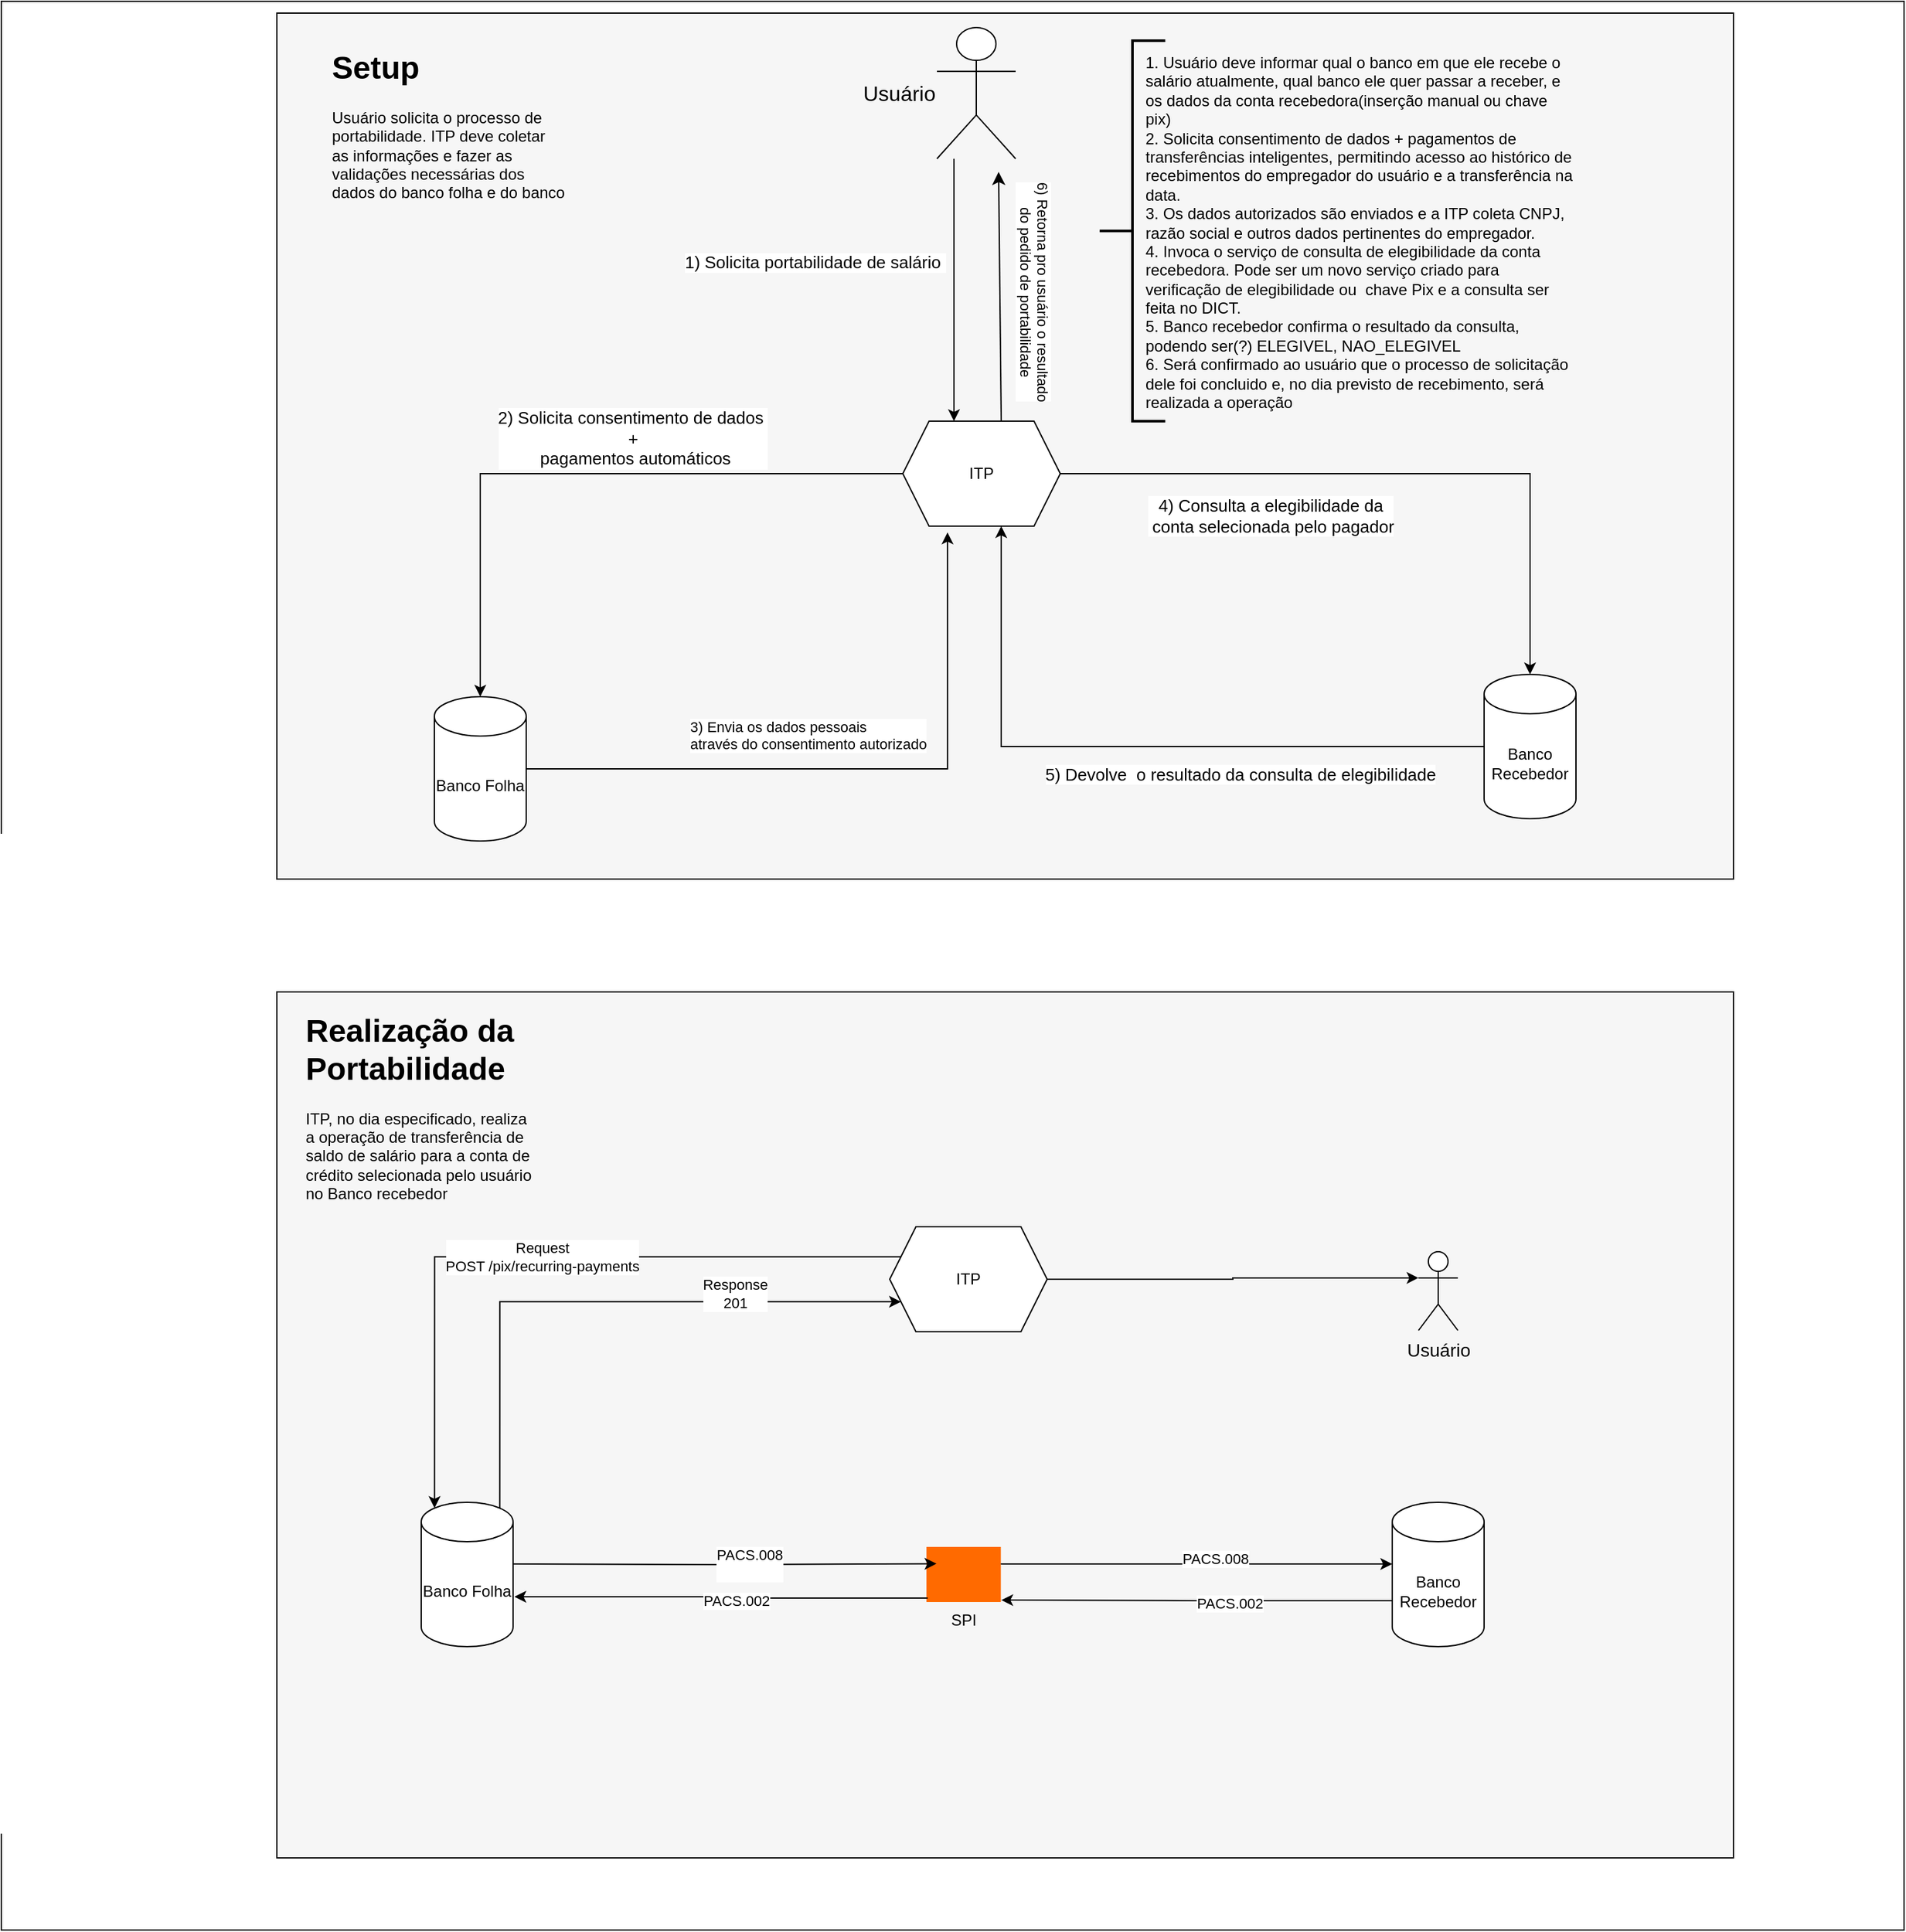 <mxfile version="28.2.3">
  <diagram name="Página-1" id="UNAtNN4sCWnZ35QcyA7S">
    <mxGraphModel dx="1915" dy="835" grid="1" gridSize="10" guides="1" tooltips="1" connect="1" arrows="1" fold="1" page="1" pageScale="1" pageWidth="827" pageHeight="1169" math="0" shadow="0">
      <root>
        <mxCell id="0" />
        <mxCell id="1" parent="0" />
        <mxCell id="zqXJkYQbG3KaJtKTiUoM-2" value="" style="rounded=0;whiteSpace=wrap;html=1;movable=1;resizable=1;rotatable=1;deletable=1;editable=1;locked=0;connectable=1;" vertex="1" parent="1">
          <mxGeometry x="110" y="40" width="1450" height="1470" as="geometry" />
        </mxCell>
        <mxCell id="zqXJkYQbG3KaJtKTiUoM-31" value="" style="rounded=0;whiteSpace=wrap;html=1;fillColor=#F6F6F6;" vertex="1" parent="1">
          <mxGeometry x="320" y="49" width="1110" height="660" as="geometry" />
        </mxCell>
        <mxCell id="zqXJkYQbG3KaJtKTiUoM-17" value="&lt;font style=&quot;font-size: 13px;&quot;&gt;1)&amp;nbsp;&lt;/font&gt;&lt;span style=&quot;font-size: 13px; background-color: light-dark(#ffffff, var(--ge-dark-color, #121212)); color: light-dark(rgb(0, 0, 0), rgb(255, 255, 255));&quot;&gt;Solicita portabilidade de salário&amp;nbsp;&lt;/span&gt;" style="edgeStyle=orthogonalEdgeStyle;rounded=0;orthogonalLoop=1;jettySize=auto;html=1;entryX=0.5;entryY=0;entryDx=0;entryDy=0;textDirection=vertical-lr;movable=1;resizable=1;rotatable=1;deletable=1;editable=1;locked=0;connectable=1;horizontal=0;" edge="1" parent="1">
          <mxGeometry x="-0.2" y="-106" relative="1" as="geometry">
            <mxPoint x="836" y="160" as="sourcePoint" />
            <mxPoint x="836" y="360" as="targetPoint" />
            <mxPoint as="offset" />
          </mxGeometry>
        </mxCell>
        <mxCell id="zqXJkYQbG3KaJtKTiUoM-3" value="Usuário" style="shape=umlActor;verticalLabelPosition=middle;verticalAlign=middle;html=1;outlineConnect=0;fontSize=16;align=right;labelPosition=left;" vertex="1" parent="1">
          <mxGeometry x="823" y="60" width="60" height="100" as="geometry" />
        </mxCell>
        <mxCell id="zqXJkYQbG3KaJtKTiUoM-25" value="3) Envia os dados pessoais &lt;br&gt;através do consentimento autorizado" style="edgeStyle=orthogonalEdgeStyle;rounded=0;orthogonalLoop=1;jettySize=auto;html=1;labelPosition=right;verticalLabelPosition=bottom;align=left;verticalAlign=top;entryX=0.284;entryY=1.06;entryDx=0;entryDy=0;entryPerimeter=0;" edge="1" parent="1" source="zqXJkYQbG3KaJtKTiUoM-7" target="zqXJkYQbG3KaJtKTiUoM-15">
          <mxGeometry x="-0.511" y="45" relative="1" as="geometry">
            <mxPoint x="857" y="500" as="targetPoint" />
            <Array as="points">
              <mxPoint x="831" y="625" />
            </Array>
            <mxPoint as="offset" />
          </mxGeometry>
        </mxCell>
        <mxCell id="zqXJkYQbG3KaJtKTiUoM-7" value="Banco Folha" style="shape=cylinder3;whiteSpace=wrap;html=1;boundedLbl=1;backgroundOutline=1;size=15;" vertex="1" parent="1">
          <mxGeometry x="440" y="570" width="70" height="110" as="geometry" />
        </mxCell>
        <mxCell id="zqXJkYQbG3KaJtKTiUoM-27" style="edgeStyle=orthogonalEdgeStyle;rounded=0;orthogonalLoop=1;jettySize=auto;html=1;entryX=0.625;entryY=1;entryDx=0;entryDy=0;" edge="1" parent="1" source="zqXJkYQbG3KaJtKTiUoM-12" target="zqXJkYQbG3KaJtKTiUoM-15">
          <mxGeometry relative="1" as="geometry" />
        </mxCell>
        <mxCell id="zqXJkYQbG3KaJtKTiUoM-12" value="Banco Recebedor" style="shape=cylinder3;whiteSpace=wrap;html=1;boundedLbl=1;backgroundOutline=1;size=15;" vertex="1" parent="1">
          <mxGeometry x="1240" y="553" width="70" height="110" as="geometry" />
        </mxCell>
        <mxCell id="zqXJkYQbG3KaJtKTiUoM-15" value="ITP" style="shape=hexagon;perimeter=hexagonPerimeter2;whiteSpace=wrap;html=1;fixedSize=1;" vertex="1" parent="1">
          <mxGeometry x="797" y="360" width="120" height="80" as="geometry" />
        </mxCell>
        <mxCell id="zqXJkYQbG3KaJtKTiUoM-18" style="edgeStyle=orthogonalEdgeStyle;rounded=0;orthogonalLoop=1;jettySize=auto;html=1;entryX=0.5;entryY=0;entryDx=0;entryDy=0;entryPerimeter=0;" edge="1" parent="1" source="zqXJkYQbG3KaJtKTiUoM-15" target="zqXJkYQbG3KaJtKTiUoM-7">
          <mxGeometry relative="1" as="geometry" />
        </mxCell>
        <mxCell id="zqXJkYQbG3KaJtKTiUoM-22" value="2) Solicita consentimento de dados&amp;nbsp;&lt;div&gt;&lt;span style=&quot;background-color: light-dark(#ffffff, var(--ge-dark-color, #121212)); color: light-dark(rgb(0, 0, 0), rgb(255, 255, 255));&quot;&gt;+&lt;/span&gt;&lt;div&gt;&amp;nbsp;pagamentos automáticos&lt;/div&gt;&lt;/div&gt;" style="edgeLabel;html=1;align=center;verticalAlign=middle;resizable=0;points=[];fontSize=13;" vertex="1" connectable="0" parent="zqXJkYQbG3KaJtKTiUoM-18">
          <mxGeometry x="-0.042" y="-1" relative="1" as="geometry">
            <mxPoint x="29" y="-26" as="offset" />
          </mxGeometry>
        </mxCell>
        <mxCell id="zqXJkYQbG3KaJtKTiUoM-23" value="" style="group" vertex="1" connectable="0" parent="1">
          <mxGeometry x="947" y="60" width="363" height="310" as="geometry" />
        </mxCell>
        <mxCell id="zqXJkYQbG3KaJtKTiUoM-34" value="" style="group" vertex="1" connectable="0" parent="zqXJkYQbG3KaJtKTiUoM-23">
          <mxGeometry y="10" width="363" height="300.0" as="geometry" />
        </mxCell>
        <mxCell id="zqXJkYQbG3KaJtKTiUoM-19" value="" style="strokeWidth=2;html=1;shape=mxgraph.flowchart.annotation_2;align=left;labelPosition=right;pointerEvents=1;" vertex="1" parent="zqXJkYQbG3KaJtKTiUoM-34">
          <mxGeometry width="50" height="290" as="geometry" />
        </mxCell>
        <mxCell id="zqXJkYQbG3KaJtKTiUoM-21" value="1. Usuário deve informar qual o banco em que ele recebe o salário atualmente, qual banco ele quer passar a receber, e os dados da conta recebedora(inserção manual ou chave pix)&lt;br&gt;2. Solicita consentimento de dados + pagamentos de transferências inteligentes, permitindo acesso ao histórico de recebimentos do empregador do usuário e a transferência na data.&lt;div&gt;3. Os dados autorizados são enviados e a ITP coleta CNPJ, razão social e outros dados pertinentes do empregador.&lt;/div&gt;&lt;div&gt;4. Invoca o serviço de consulta de elegibilidade da conta recebedora. Pode ser um novo serviço criado para verificação de elegibilidade ou&amp;nbsp; chave Pix e a consulta ser feita no DICT.&lt;/div&gt;&lt;div&gt;5. Banco recebedor confirma o resultado da consulta, podendo ser(?) ELEGIVEL, NAO_ELEGIVEL&lt;/div&gt;&lt;div&gt;6. Será confirmado ao usuário que o processo de solicitação dele foi concluido e, no dia previsto de recebimento, será realizada a operação&lt;/div&gt;" style="text;html=1;align=left;verticalAlign=top;whiteSpace=wrap;rounded=0;" vertex="1" parent="zqXJkYQbG3KaJtKTiUoM-34">
          <mxGeometry x="33" y="2.917" width="330" height="297.083" as="geometry" />
        </mxCell>
        <mxCell id="zqXJkYQbG3KaJtKTiUoM-24" style="edgeStyle=orthogonalEdgeStyle;rounded=0;orthogonalLoop=1;jettySize=auto;html=1;entryX=0.5;entryY=0;entryDx=0;entryDy=0;entryPerimeter=0;" edge="1" parent="1" source="zqXJkYQbG3KaJtKTiUoM-15" target="zqXJkYQbG3KaJtKTiUoM-12">
          <mxGeometry relative="1" as="geometry" />
        </mxCell>
        <mxCell id="zqXJkYQbG3KaJtKTiUoM-28" value="4) Consulta a elegibilidade da&lt;br&gt;&amp;nbsp;conta selecionada pelo pagador" style="edgeLabel;html=1;align=center;verticalAlign=middle;resizable=0;points=[];fontSize=13;" vertex="1" connectable="0" parent="1">
          <mxGeometry x="1070" y="440" as="geometry">
            <mxPoint x="7" y="-8" as="offset" />
          </mxGeometry>
        </mxCell>
        <mxCell id="zqXJkYQbG3KaJtKTiUoM-29" value="5) Devolve&amp;nbsp; o resultado da consulta de elegibilidade" style="edgeLabel;html=1;align=center;verticalAlign=middle;resizable=0;points=[];fontSize=13;" vertex="1" connectable="0" parent="1">
          <mxGeometry x="1030" y="625" as="geometry">
            <mxPoint x="24" y="4" as="offset" />
          </mxGeometry>
        </mxCell>
        <mxCell id="zqXJkYQbG3KaJtKTiUoM-32" value="&lt;h1 style=&quot;margin-top: 0px;&quot;&gt;Setup&lt;/h1&gt;&lt;p&gt;Usuário solicita o processo de portabilidade. ITP deve coletar as informações e fazer as validações necessárias dos dados do banco folha e do banco recebedor&lt;/p&gt;" style="text;html=1;whiteSpace=wrap;overflow=hidden;rounded=0;" vertex="1" parent="1">
          <mxGeometry x="360" y="70" width="180" height="120" as="geometry" />
        </mxCell>
        <mxCell id="zqXJkYQbG3KaJtKTiUoM-33" value="" style="endArrow=classic;html=1;rounded=0;exitX=0.625;exitY=0;exitDx=0;exitDy=0;startSize=7;endSize=7;" edge="1" parent="1" source="zqXJkYQbG3KaJtKTiUoM-15">
          <mxGeometry width="50" height="50" relative="1" as="geometry">
            <mxPoint x="890" y="370" as="sourcePoint" />
            <mxPoint x="870" y="170" as="targetPoint" />
          </mxGeometry>
        </mxCell>
        <mxCell id="zqXJkYQbG3KaJtKTiUoM-36" value="&lt;font&gt;6)&amp;nbsp;&lt;/font&gt;&lt;span style=&quot;color: light-dark(rgb(0, 0, 0), rgb(255, 255, 255));&quot;&gt;Retorna pro usuário o resultado&lt;/span&gt;&lt;div&gt;&lt;span style=&quot;color: light-dark(rgb(0, 0, 0), rgb(255, 255, 255));&quot;&gt;&amp;nbsp;do pedido de portabilidade&lt;/span&gt;&lt;span style=&quot;color: light-dark(rgb(0, 0, 0), rgb(255, 255, 255)); background-color: light-dark(#ffffff, var(--ge-dark-color, #121212));&quot;&gt;&amp;nbsp;&lt;/span&gt;&lt;/div&gt;" style="edgeLabel;html=1;align=center;verticalAlign=middle;resizable=0;points=[];textDirection=vertical-rl;fontSize=11;" vertex="1" connectable="0" parent="zqXJkYQbG3KaJtKTiUoM-33">
          <mxGeometry x="-0.243" y="-2" relative="1" as="geometry">
            <mxPoint x="23" y="-27" as="offset" />
          </mxGeometry>
        </mxCell>
        <mxCell id="zqXJkYQbG3KaJtKTiUoM-37" value="" style="rounded=0;whiteSpace=wrap;html=1;fillColor=#F6F6F6;" vertex="1" parent="1">
          <mxGeometry x="320" y="795" width="1110" height="660" as="geometry" />
        </mxCell>
        <mxCell id="zqXJkYQbG3KaJtKTiUoM-38" value="&lt;h1 style=&quot;margin-top: 0px;&quot;&gt;Realização da Portabilidade&lt;/h1&gt;&lt;p&gt;ITP, no dia especificado, realiza a operação de transferência de saldo de salário para a conta de crédito selecionada pelo usuário no Banco recebedor&amp;nbsp;&lt;/p&gt;" style="text;html=1;whiteSpace=wrap;overflow=hidden;rounded=0;" vertex="1" parent="1">
          <mxGeometry x="340" y="804" width="180" height="160" as="geometry" />
        </mxCell>
        <mxCell id="zqXJkYQbG3KaJtKTiUoM-71" style="edgeStyle=orthogonalEdgeStyle;rounded=0;orthogonalLoop=1;jettySize=auto;html=1;exitX=0.855;exitY=0;exitDx=0;exitDy=4.35;exitPerimeter=0;entryX=0;entryY=0.75;entryDx=0;entryDy=0;" edge="1" parent="1" source="zqXJkYQbG3KaJtKTiUoM-39" target="zqXJkYQbG3KaJtKTiUoM-41">
          <mxGeometry relative="1" as="geometry">
            <Array as="points">
              <mxPoint x="490" y="1031" />
            </Array>
          </mxGeometry>
        </mxCell>
        <mxCell id="zqXJkYQbG3KaJtKTiUoM-79" value="Response&lt;div&gt;201&lt;/div&gt;" style="edgeLabel;html=1;align=center;verticalAlign=middle;resizable=0;points=[];" vertex="1" connectable="0" parent="zqXJkYQbG3KaJtKTiUoM-71">
          <mxGeometry x="0.451" y="6" relative="1" as="geometry">
            <mxPoint as="offset" />
          </mxGeometry>
        </mxCell>
        <mxCell id="zqXJkYQbG3KaJtKTiUoM-39" value="Banco Folha" style="shape=cylinder3;whiteSpace=wrap;html=1;boundedLbl=1;backgroundOutline=1;size=15;" vertex="1" parent="1">
          <mxGeometry x="430" y="1184" width="70" height="110" as="geometry" />
        </mxCell>
        <mxCell id="zqXJkYQbG3KaJtKTiUoM-40" value="Banco Recebedor" style="shape=cylinder3;whiteSpace=wrap;html=1;boundedLbl=1;backgroundOutline=1;size=15;" vertex="1" parent="1">
          <mxGeometry x="1170" y="1184" width="70" height="110" as="geometry" />
        </mxCell>
        <mxCell id="zqXJkYQbG3KaJtKTiUoM-41" value="ITP" style="shape=hexagon;perimeter=hexagonPerimeter2;whiteSpace=wrap;html=1;fixedSize=1;" vertex="1" parent="1">
          <mxGeometry x="787" y="974" width="120" height="80" as="geometry" />
        </mxCell>
        <mxCell id="zqXJkYQbG3KaJtKTiUoM-48" value="&lt;div&gt;Request&lt;/div&gt;POST /pix/recurring-payments" style="edgeStyle=orthogonalEdgeStyle;rounded=0;orthogonalLoop=1;jettySize=auto;html=1;exitX=0;exitY=0.25;exitDx=0;exitDy=0;entryX=0.145;entryY=0;entryDx=0;entryDy=4.35;entryPerimeter=0;" edge="1" parent="1" source="zqXJkYQbG3KaJtKTiUoM-41" target="zqXJkYQbG3KaJtKTiUoM-39">
          <mxGeometry relative="1" as="geometry" />
        </mxCell>
        <mxCell id="zqXJkYQbG3KaJtKTiUoM-64" value="SPI" style="points=[];aspect=fixed;html=1;align=center;shadow=0;dashed=0;fillColor=#FF6A00;strokeColor=none;shape=mxgraph.alibaba_cloud.kafka;labelPosition=center;verticalLabelPosition=bottom;verticalAlign=top;" vertex="1" parent="1">
          <mxGeometry x="815" y="1218" width="56.7" height="42" as="geometry" />
        </mxCell>
        <mxCell id="zqXJkYQbG3KaJtKTiUoM-65" style="edgeStyle=orthogonalEdgeStyle;rounded=0;orthogonalLoop=1;jettySize=auto;html=1;entryX=0.135;entryY=0.495;entryDx=0;entryDy=0;entryPerimeter=0;" edge="1" parent="1">
          <mxGeometry relative="1" as="geometry">
            <mxPoint x="500.0" y="1231.0" as="sourcePoint" />
            <mxPoint x="822.655" y="1230.79" as="targetPoint" />
          </mxGeometry>
        </mxCell>
        <mxCell id="zqXJkYQbG3KaJtKTiUoM-75" value="PACS.008&lt;div&gt;&lt;br&gt;&lt;/div&gt;" style="edgeLabel;html=1;align=center;verticalAlign=middle;resizable=0;points=[];" vertex="1" connectable="0" parent="zqXJkYQbG3KaJtKTiUoM-65">
          <mxGeometry x="0.115" relative="1" as="geometry">
            <mxPoint as="offset" />
          </mxGeometry>
        </mxCell>
        <mxCell id="zqXJkYQbG3KaJtKTiUoM-66" style="edgeStyle=orthogonalEdgeStyle;rounded=0;orthogonalLoop=1;jettySize=auto;html=1;entryX=0;entryY=0.5;entryDx=0;entryDy=0;entryPerimeter=0;" edge="1" parent="1">
          <mxGeometry relative="1" as="geometry">
            <mxPoint x="871.7" y="1231.0" as="sourcePoint" />
            <mxPoint x="1170" y="1231.0" as="targetPoint" />
          </mxGeometry>
        </mxCell>
        <mxCell id="zqXJkYQbG3KaJtKTiUoM-76" value="PACS.008" style="edgeLabel;html=1;align=center;verticalAlign=middle;resizable=0;points=[];" vertex="1" connectable="0" parent="zqXJkYQbG3KaJtKTiUoM-66">
          <mxGeometry x="0.092" y="4" relative="1" as="geometry">
            <mxPoint as="offset" />
          </mxGeometry>
        </mxCell>
        <mxCell id="zqXJkYQbG3KaJtKTiUoM-67" value="Usuário" style="shape=umlActor;verticalLabelPosition=bottom;verticalAlign=top;html=1;outlineConnect=0;fontSize=14;" vertex="1" parent="1">
          <mxGeometry x="1190" y="993" width="30" height="60" as="geometry" />
        </mxCell>
        <mxCell id="zqXJkYQbG3KaJtKTiUoM-68" style="edgeStyle=orthogonalEdgeStyle;rounded=0;orthogonalLoop=1;jettySize=auto;html=1;entryX=0;entryY=0.333;entryDx=0;entryDy=0;entryPerimeter=0;" edge="1" parent="1" source="zqXJkYQbG3KaJtKTiUoM-41" target="zqXJkYQbG3KaJtKTiUoM-67">
          <mxGeometry relative="1" as="geometry" />
        </mxCell>
        <mxCell id="zqXJkYQbG3KaJtKTiUoM-73" style="edgeStyle=orthogonalEdgeStyle;rounded=0;orthogonalLoop=1;jettySize=auto;html=1;exitX=0;exitY=0;exitDx=0;exitDy=75;exitPerimeter=0;entryX=1.006;entryY=0.965;entryDx=0;entryDy=0;entryPerimeter=0;" edge="1" parent="1" source="zqXJkYQbG3KaJtKTiUoM-40" target="zqXJkYQbG3KaJtKTiUoM-64">
          <mxGeometry relative="1" as="geometry" />
        </mxCell>
        <mxCell id="zqXJkYQbG3KaJtKTiUoM-77" value="PACS.002" style="edgeLabel;html=1;align=center;verticalAlign=middle;resizable=0;points=[];" vertex="1" connectable="0" parent="zqXJkYQbG3KaJtKTiUoM-73">
          <mxGeometry x="-0.165" y="2" relative="1" as="geometry">
            <mxPoint as="offset" />
          </mxGeometry>
        </mxCell>
        <mxCell id="zqXJkYQbG3KaJtKTiUoM-74" style="edgeStyle=orthogonalEdgeStyle;rounded=0;orthogonalLoop=1;jettySize=auto;html=1;entryX=1;entryY=0;entryDx=0;entryDy=75;entryPerimeter=0;" edge="1" parent="1">
          <mxGeometry relative="1" as="geometry">
            <mxPoint x="816.0" y="1257" as="sourcePoint" />
            <mxPoint x="501.0" y="1256.0" as="targetPoint" />
            <Array as="points">
              <mxPoint x="658" y="1257" />
            </Array>
          </mxGeometry>
        </mxCell>
        <mxCell id="zqXJkYQbG3KaJtKTiUoM-78" value="PACS.002" style="edgeLabel;html=1;align=center;verticalAlign=middle;resizable=0;points=[];" vertex="1" connectable="0" parent="zqXJkYQbG3KaJtKTiUoM-74">
          <mxGeometry x="-0.073" y="2" relative="1" as="geometry">
            <mxPoint as="offset" />
          </mxGeometry>
        </mxCell>
      </root>
    </mxGraphModel>
  </diagram>
</mxfile>
